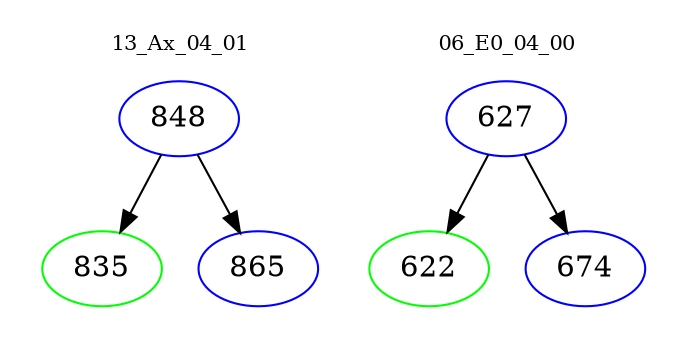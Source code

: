 digraph{
subgraph cluster_0 {
color = white
label = "13_Ax_04_01";
fontsize=10;
T0_848 [label="848", color="blue"]
T0_848 -> T0_835 [color="black"]
T0_835 [label="835", color="green"]
T0_848 -> T0_865 [color="black"]
T0_865 [label="865", color="blue"]
}
subgraph cluster_1 {
color = white
label = "06_E0_04_00";
fontsize=10;
T1_627 [label="627", color="blue"]
T1_627 -> T1_622 [color="black"]
T1_622 [label="622", color="green"]
T1_627 -> T1_674 [color="black"]
T1_674 [label="674", color="blue"]
}
}
